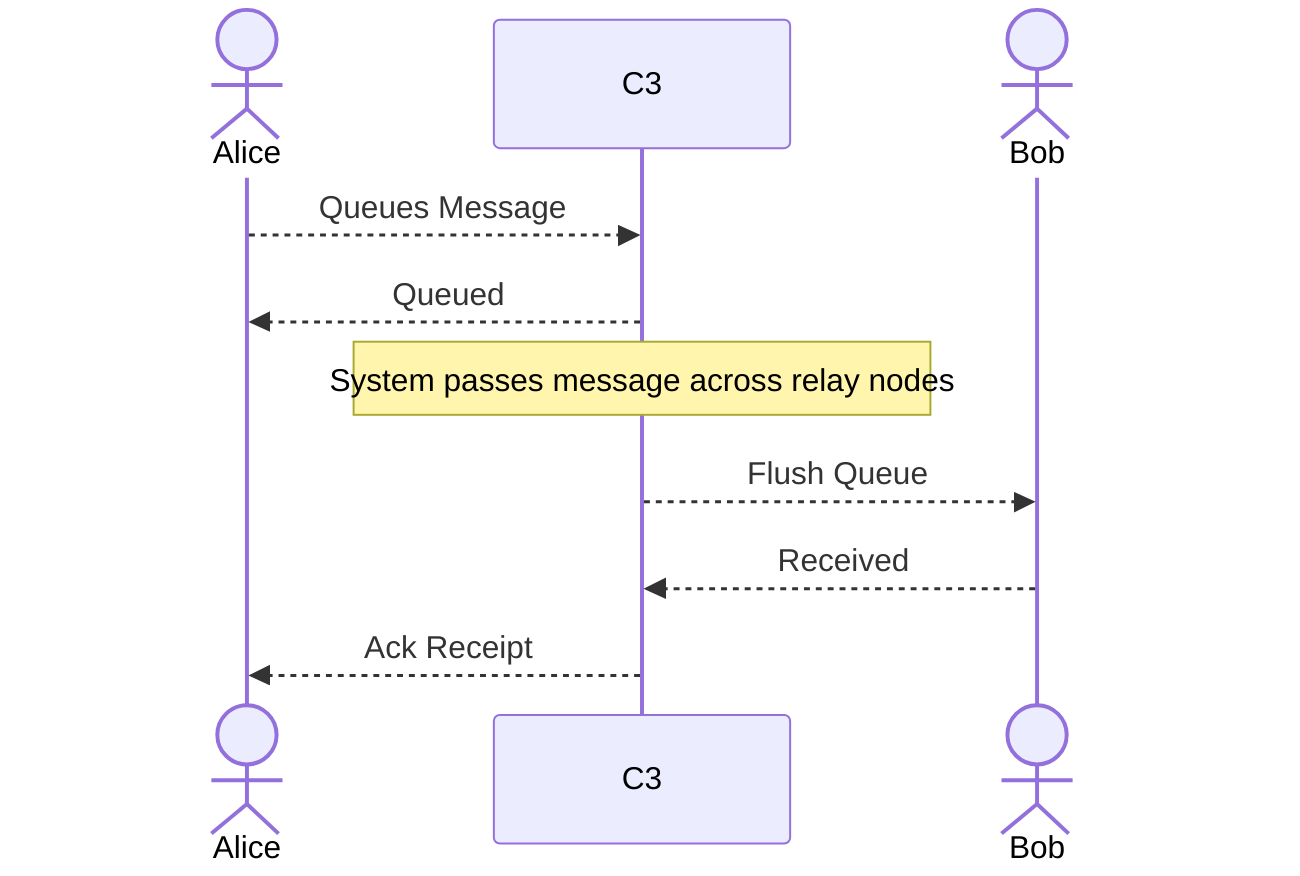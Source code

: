 sequenceDiagram
    actor Alice

    Alice-->>C3: Queues Message
    C3-->>Alice: Queued
    Note over C3: System passes message across relay nodes
    actor Bob
    C3-->>Bob: Flush Queue
    Bob-->>C3: Received
    C3-->>Alice: Ack Receipt